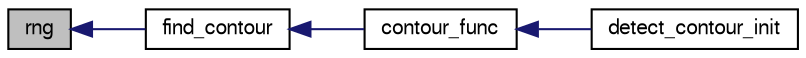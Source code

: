 digraph "rng"
{
  edge [fontname="FreeSans",fontsize="10",labelfontname="FreeSans",labelfontsize="10"];
  node [fontname="FreeSans",fontsize="10",shape=record];
  rankdir="LR";
  Node1 [label="rng",height=0.2,width=0.4,color="black", fillcolor="grey75", style="filled", fontcolor="black"];
  Node1 -> Node2 [dir="back",color="midnightblue",fontsize="10",style="solid",fontname="FreeSans"];
  Node2 [label="find_contour",height=0.2,width=0.4,color="black", fillcolor="white", style="filled",URL="$opencv__contour_8h.html#a5d0a4da8f4b60fca715ba8bd55b19214"];
  Node2 -> Node3 [dir="back",color="midnightblue",fontsize="10",style="solid",fontname="FreeSans"];
  Node3 [label="contour_func",height=0.2,width=0.4,color="black", fillcolor="white", style="filled",URL="$detect__contour_8c.html#a2c150edb3def23762411403c8bcbb82b"];
  Node3 -> Node4 [dir="back",color="midnightblue",fontsize="10",style="solid",fontname="FreeSans"];
  Node4 [label="detect_contour_init",height=0.2,width=0.4,color="black", fillcolor="white", style="filled",URL="$detect__contour_8h.html#a036a42163f78df4cd62571fe108efbf1"];
}
